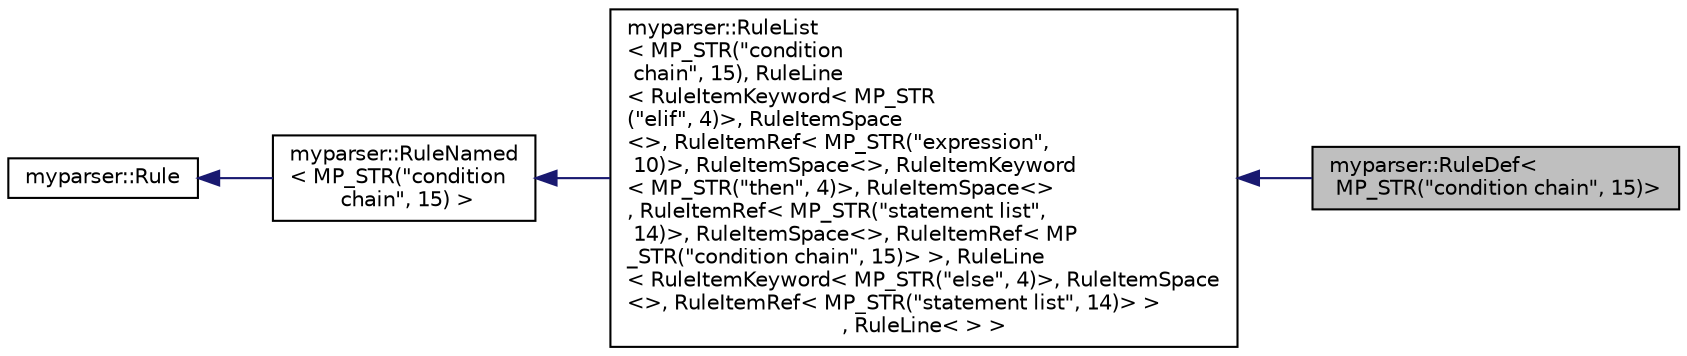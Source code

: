 digraph "myparser::RuleDef&lt; MP_STR(&quot;condition chain&quot;, 15)&gt;"
{
  edge [fontname="Helvetica",fontsize="10",labelfontname="Helvetica",labelfontsize="10"];
  node [fontname="Helvetica",fontsize="10",shape=record];
  rankdir="LR";
  Node1 [label="myparser::RuleDef\<\l MP_STR(\"condition chain\", 15)\>",height=0.2,width=0.4,color="black", fillcolor="grey75", style="filled" fontcolor="black"];
  Node2 -> Node1 [dir="back",color="midnightblue",fontsize="10",style="solid",fontname="Helvetica"];
  Node2 [label="myparser::RuleList\l\< MP_STR(\"condition\l chain\", 15), RuleLine\l\< RuleItemKeyword\< MP_STR\l(\"elif\", 4)\>, RuleItemSpace\l\<\>, RuleItemRef\< MP_STR(\"expression\",\l 10)\>, RuleItemSpace\<\>, RuleItemKeyword\l\< MP_STR(\"then\", 4)\>, RuleItemSpace\<\>\l, RuleItemRef\< MP_STR(\"statement list\",\l 14)\>, RuleItemSpace\<\>, RuleItemRef\< MP\l_STR(\"condition chain\", 15)\> \>, RuleLine\l\< RuleItemKeyword\< MP_STR(\"else\", 4)\>, RuleItemSpace\l\<\>, RuleItemRef\< MP_STR(\"statement list\", 14)\> \>\l, RuleLine\<  \> \>",height=0.2,width=0.4,color="black", fillcolor="white", style="filled",URL="$classmyparser_1_1RuleList.html"];
  Node3 -> Node2 [dir="back",color="midnightblue",fontsize="10",style="solid",fontname="Helvetica"];
  Node3 [label="myparser::RuleNamed\l\< MP_STR(\"condition\l chain\", 15) \>",height=0.2,width=0.4,color="black", fillcolor="white", style="filled",URL="$classmyparser_1_1RuleNamed.html"];
  Node4 -> Node3 [dir="back",color="midnightblue",fontsize="10",style="solid",fontname="Helvetica"];
  Node4 [label="myparser::Rule",height=0.2,width=0.4,color="black", fillcolor="white", style="filled",URL="$classmyparser_1_1Rule.html"];
}
